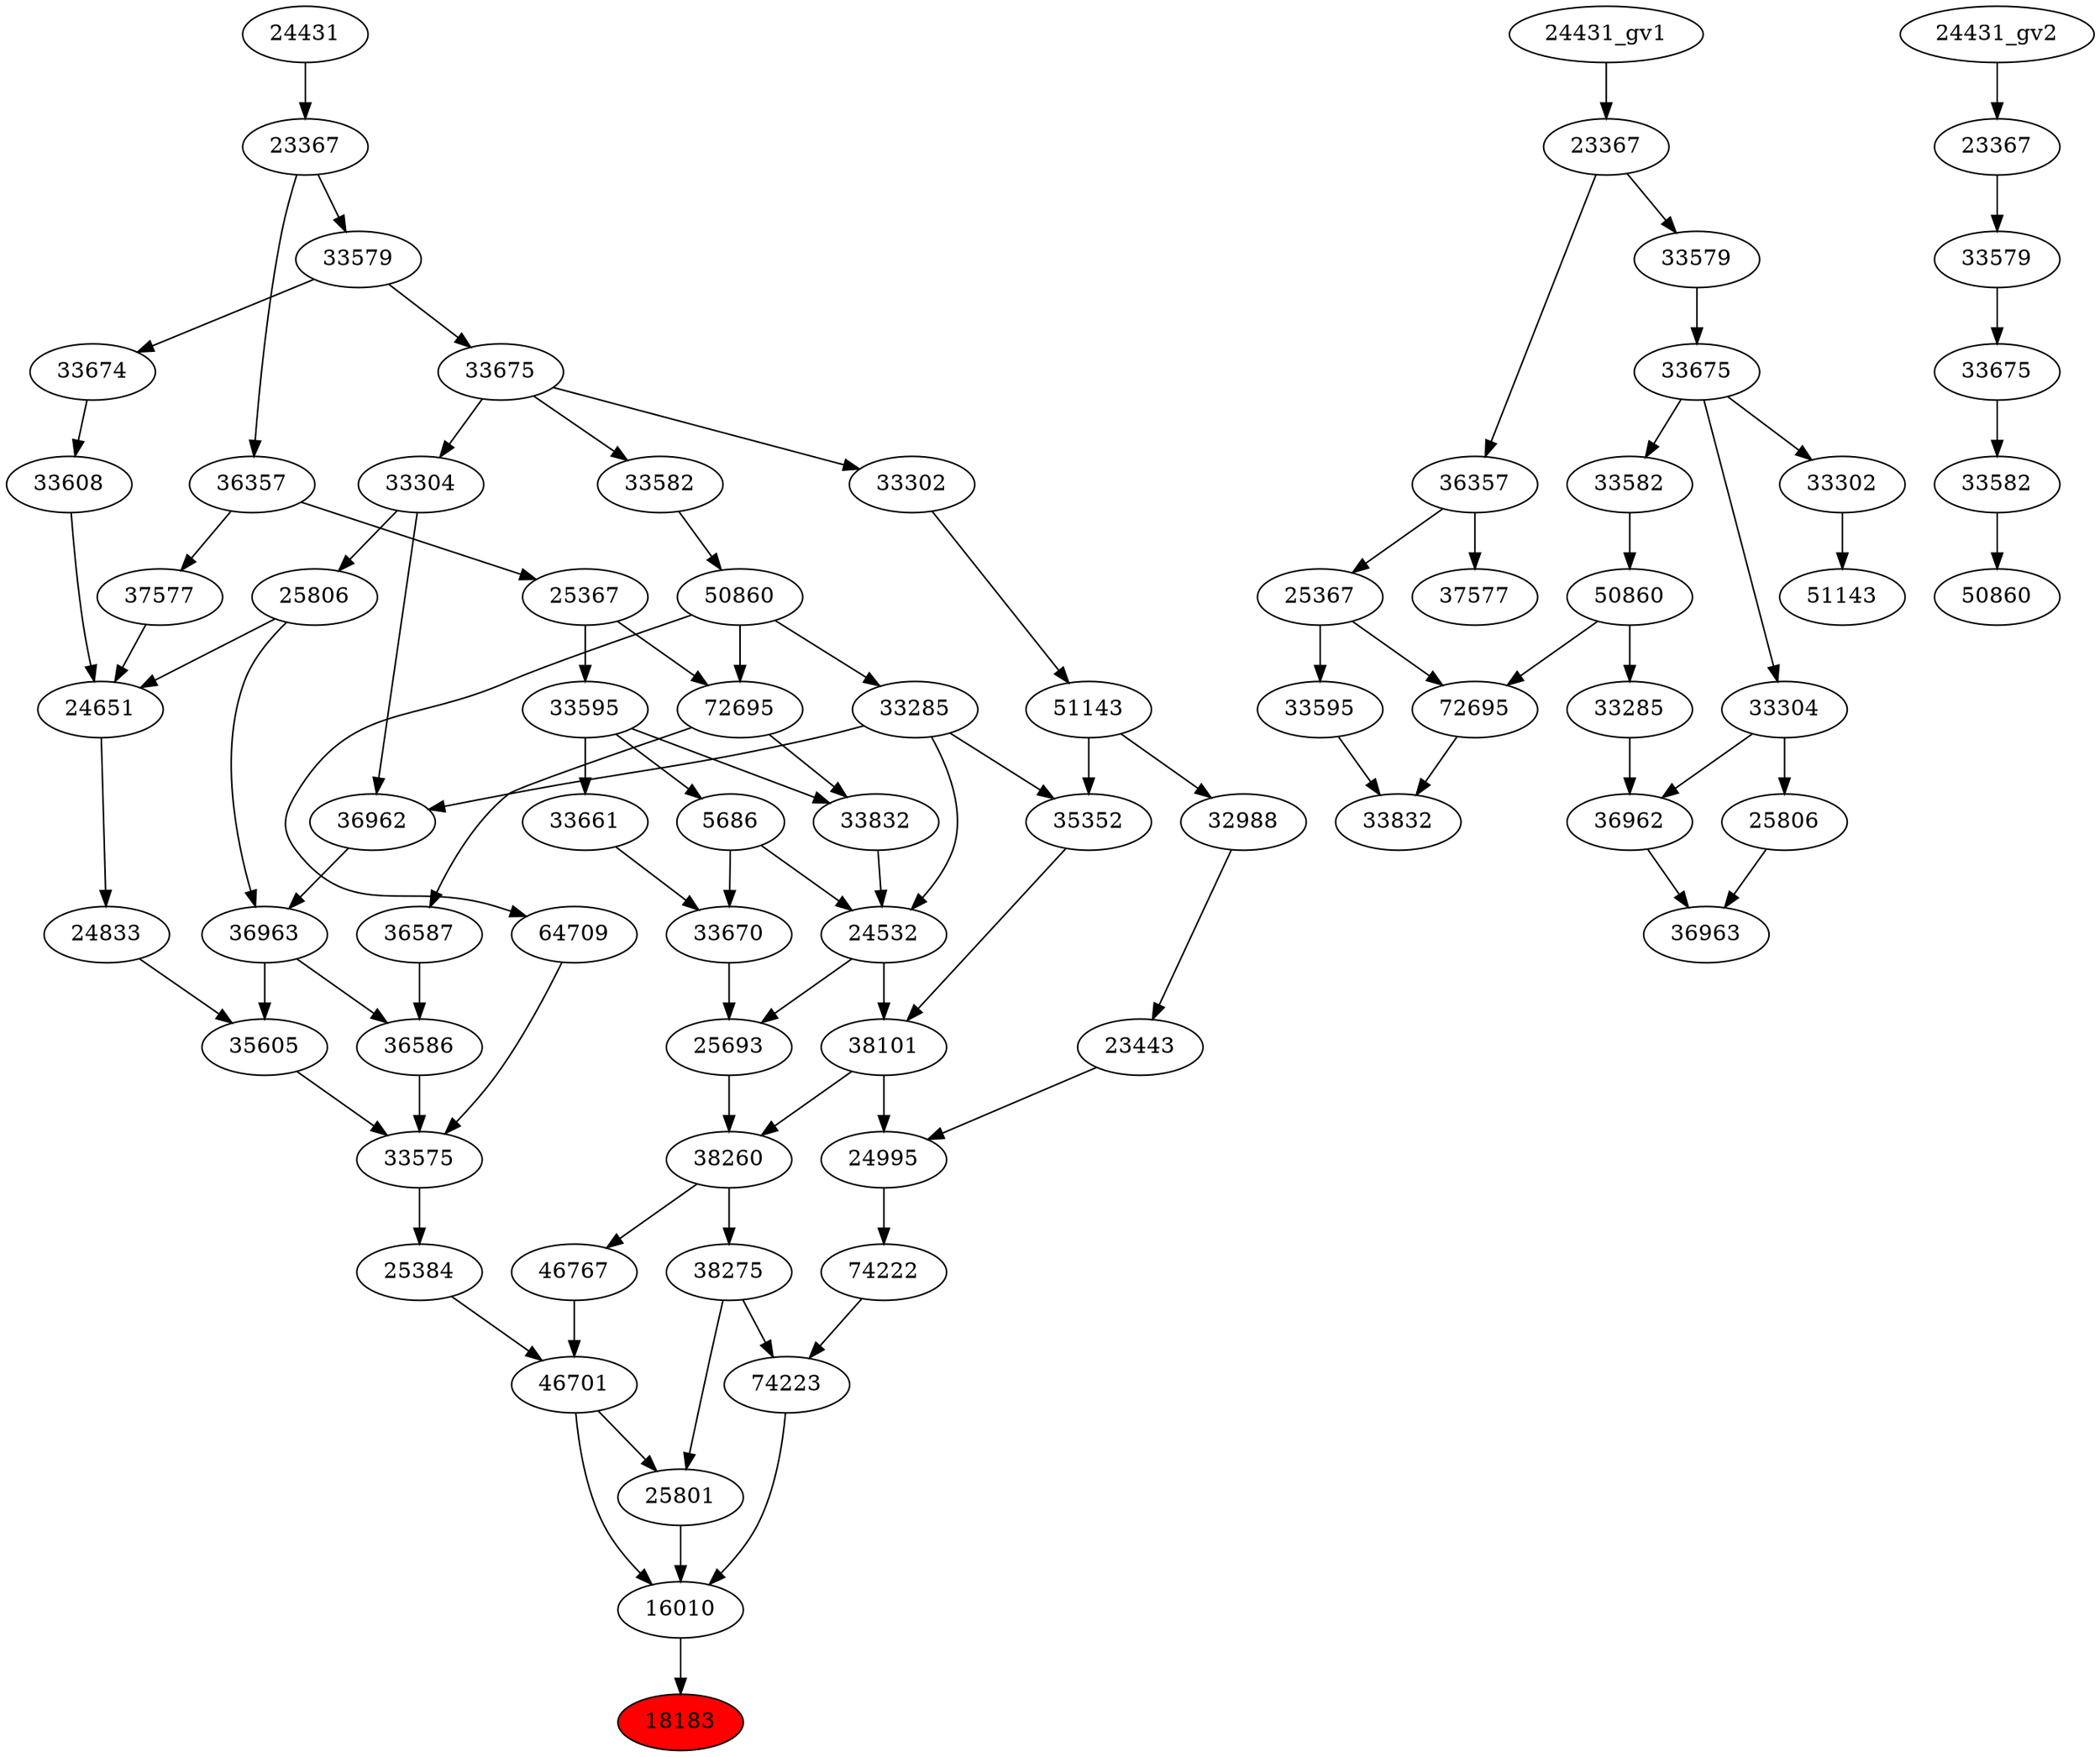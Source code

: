 strict digraph root {
	node [label="\N"];
	{
		node [fillcolor="",
			label="\N",
			style=""
		];
		18183		 [fillcolor=red,
			label=18183,
			style=filled];
		16010		 [label=16010];
		16010 -> 18183;
		46701		 [label=46701];
		46701 -> 16010;
		25801		 [label=25801];
		46701 -> 25801;
		74223		 [label=74223];
		74223 -> 16010;
		25801 -> 16010;
		25384		 [label=25384];
		25384 -> 46701;
		46767		 [label=46767];
		46767 -> 46701;
		38275		 [label=38275];
		38275 -> 74223;
		38275 -> 25801;
		74222		 [label=74222];
		74222 -> 74223;
		33575		 [label=33575];
		33575 -> 25384;
		38260		 [label=38260];
		38260 -> 46767;
		38260 -> 38275;
		24995		 [label=24995];
		24995 -> 74222;
		36586		 [label=36586];
		36586 -> 33575;
		35605		 [label=35605];
		35605 -> 33575;
		64709		 [label=64709];
		64709 -> 33575;
		38101		 [label=38101];
		38101 -> 38260;
		38101 -> 24995;
		25693		 [label=25693];
		25693 -> 38260;
		23443		 [label=23443];
		23443 -> 24995;
		36587		 [label=36587];
		36587 -> 36586;
		36963		 [label=36963];
		36963 -> 36586;
		36963 -> 35605;
		24833		 [label=24833];
		24833 -> 35605;
		50860		 [label=50860];
		50860 -> 64709;
		72695		 [label=72695];
		50860 -> 72695;
		33285		 [label=33285];
		50860 -> 33285;
		24532		 [label=24532];
		24532 -> 38101;
		24532 -> 25693;
		35352		 [label=35352];
		35352 -> 38101;
		33670		 [label=33670];
		33670 -> 25693;
		32988		 [label=32988];
		32988 -> 23443;
		72695 -> 36587;
		33832		 [label=33832];
		72695 -> 33832;
		36962		 [label=36962];
		36962 -> 36963;
		25806		 [label=25806];
		25806 -> 36963;
		24651		 [label=24651];
		25806 -> 24651;
		24651 -> 24833;
		33582		 [label=33582];
		33582 -> 50860;
		33285 -> 24532;
		33285 -> 35352;
		33285 -> 36962;
		5686		 [label=5686];
		5686 -> 24532;
		5686 -> 33670;
		33832 -> 24532;
		51143		 [label=51143];
		51143 -> 35352;
		51143 -> 32988;
		33661		 [label=33661];
		33661 -> 33670;
		25367		 [label=25367];
		25367 -> 72695;
		33595		 [label=33595];
		25367 -> 33595;
		33304		 [label=33304];
		33304 -> 36962;
		33304 -> 25806;
		33608		 [label=33608];
		33608 -> 24651;
		37577		 [label=37577];
		37577 -> 24651;
		33675		 [label=33675];
		33675 -> 33582;
		33675 -> 33304;
		33302		 [label=33302];
		33675 -> 33302;
		33595 -> 5686;
		33595 -> 33832;
		33595 -> 33661;
		33302 -> 51143;
		36357		 [label=36357];
		36357 -> 25367;
		36357 -> 37577;
		33674		 [label=33674];
		33674 -> 33608;
		33579		 [label=33579];
		33579 -> 33675;
		33579 -> 33674;
		23367		 [label=23367];
		23367 -> 36357;
		23367 -> 33579;
		24431		 [label=24431];
		24431 -> 23367;
	}
	{
		node [label="\N"];
		"36963_gv1"		 [label=36963];
		"36962_gv1"		 [label=36962];
		"36962_gv1" -> "36963_gv1";
		"25806_gv1"		 [label=25806];
		"25806_gv1" -> "36963_gv1";
		"50860_gv1"		 [label=50860];
		"72695_gv1"		 [label=72695];
		"50860_gv1" -> "72695_gv1";
		"33285_gv1"		 [label=33285];
		"50860_gv1" -> "33285_gv1";
		"33582_gv1"		 [label=33582];
		"33582_gv1" -> "50860_gv1";
		"33832_gv1"		 [label=33832];
		"72695_gv1" -> "33832_gv1";
		"25367_gv1"		 [label=25367];
		"25367_gv1" -> "72695_gv1";
		"33595_gv1"		 [label=33595];
		"25367_gv1" -> "33595_gv1";
		"33285_gv1" -> "36962_gv1";
		"33304_gv1"		 [label=33304];
		"33304_gv1" -> "36962_gv1";
		"33304_gv1" -> "25806_gv1";
		"33675_gv1"		 [label=33675];
		"33675_gv1" -> "33582_gv1";
		"33675_gv1" -> "33304_gv1";
		"33302_gv1"		 [label=33302];
		"33675_gv1" -> "33302_gv1";
		"33595_gv1" -> "33832_gv1";
		"51143_gv1"		 [label=51143];
		"33302_gv1" -> "51143_gv1";
		"36357_gv1"		 [label=36357];
		"36357_gv1" -> "25367_gv1";
		"37577_gv1"		 [label=37577];
		"36357_gv1" -> "37577_gv1";
		"33579_gv1"		 [label=33579];
		"33579_gv1" -> "33675_gv1";
		"23367_gv1"		 [label=23367];
		"23367_gv1" -> "36357_gv1";
		"23367_gv1" -> "33579_gv1";
		"24431_gv1" -> "23367_gv1";
	}
	{
		node [label="\N"];
		"50860_gv2"		 [label=50860];
		"33582_gv2"		 [label=33582];
		"33582_gv2" -> "50860_gv2";
		"33675_gv2"		 [label=33675];
		"33675_gv2" -> "33582_gv2";
		"33579_gv2"		 [label=33579];
		"33579_gv2" -> "33675_gv2";
		"23367_gv2"		 [label=23367];
		"23367_gv2" -> "33579_gv2";
		"24431_gv2" -> "23367_gv2";
	}
}
